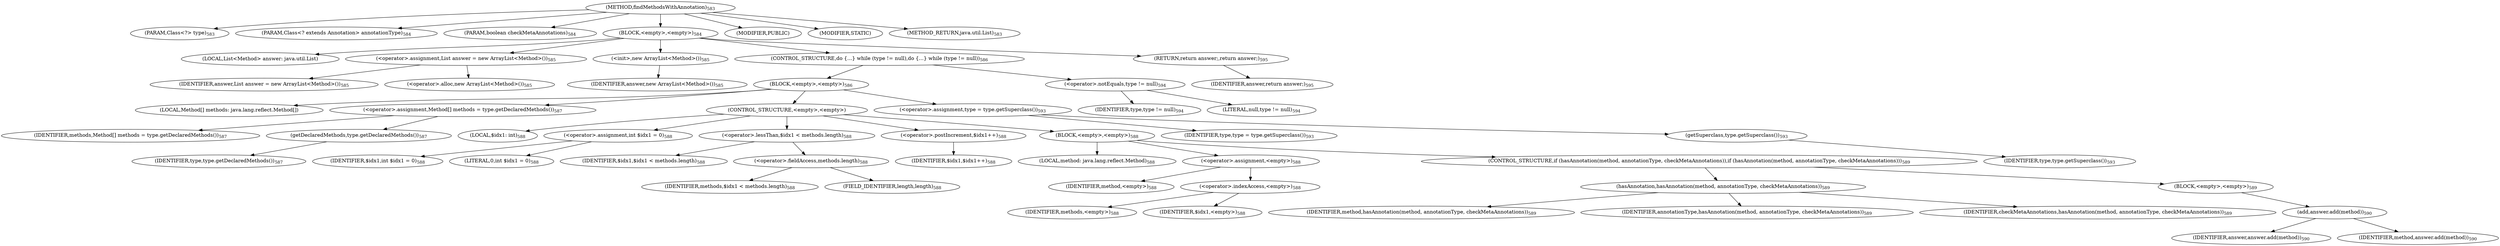 digraph "findMethodsWithAnnotation" {  
"1149" [label = <(METHOD,findMethodsWithAnnotation)<SUB>583</SUB>> ]
"1150" [label = <(PARAM,Class&lt;?&gt; type)<SUB>583</SUB>> ]
"1151" [label = <(PARAM,Class&lt;? extends Annotation&gt; annotationType)<SUB>584</SUB>> ]
"1152" [label = <(PARAM,boolean checkMetaAnnotations)<SUB>584</SUB>> ]
"1153" [label = <(BLOCK,&lt;empty&gt;,&lt;empty&gt;)<SUB>584</SUB>> ]
"6" [label = <(LOCAL,List&lt;Method&gt; answer: java.util.List)> ]
"1154" [label = <(&lt;operator&gt;.assignment,List answer = new ArrayList&lt;Method&gt;())<SUB>585</SUB>> ]
"1155" [label = <(IDENTIFIER,answer,List answer = new ArrayList&lt;Method&gt;())<SUB>585</SUB>> ]
"1156" [label = <(&lt;operator&gt;.alloc,new ArrayList&lt;Method&gt;())<SUB>585</SUB>> ]
"1157" [label = <(&lt;init&gt;,new ArrayList&lt;Method&gt;())<SUB>585</SUB>> ]
"5" [label = <(IDENTIFIER,answer,new ArrayList&lt;Method&gt;())<SUB>585</SUB>> ]
"1158" [label = <(CONTROL_STRUCTURE,do {...} while (type != null),do {...} while (type != null))<SUB>586</SUB>> ]
"1159" [label = <(BLOCK,&lt;empty&gt;,&lt;empty&gt;)<SUB>586</SUB>> ]
"1160" [label = <(LOCAL,Method[] methods: java.lang.reflect.Method[])> ]
"1161" [label = <(&lt;operator&gt;.assignment,Method[] methods = type.getDeclaredMethods())<SUB>587</SUB>> ]
"1162" [label = <(IDENTIFIER,methods,Method[] methods = type.getDeclaredMethods())<SUB>587</SUB>> ]
"1163" [label = <(getDeclaredMethods,type.getDeclaredMethods())<SUB>587</SUB>> ]
"1164" [label = <(IDENTIFIER,type,type.getDeclaredMethods())<SUB>587</SUB>> ]
"1165" [label = <(CONTROL_STRUCTURE,&lt;empty&gt;,&lt;empty&gt;)> ]
"1166" [label = <(LOCAL,$idx1: int)<SUB>588</SUB>> ]
"1167" [label = <(&lt;operator&gt;.assignment,int $idx1 = 0)<SUB>588</SUB>> ]
"1168" [label = <(IDENTIFIER,$idx1,int $idx1 = 0)<SUB>588</SUB>> ]
"1169" [label = <(LITERAL,0,int $idx1 = 0)<SUB>588</SUB>> ]
"1170" [label = <(&lt;operator&gt;.lessThan,$idx1 &lt; methods.length)<SUB>588</SUB>> ]
"1171" [label = <(IDENTIFIER,$idx1,$idx1 &lt; methods.length)<SUB>588</SUB>> ]
"1172" [label = <(&lt;operator&gt;.fieldAccess,methods.length)<SUB>588</SUB>> ]
"1173" [label = <(IDENTIFIER,methods,$idx1 &lt; methods.length)<SUB>588</SUB>> ]
"1174" [label = <(FIELD_IDENTIFIER,length,length)<SUB>588</SUB>> ]
"1175" [label = <(&lt;operator&gt;.postIncrement,$idx1++)<SUB>588</SUB>> ]
"1176" [label = <(IDENTIFIER,$idx1,$idx1++)<SUB>588</SUB>> ]
"1177" [label = <(BLOCK,&lt;empty&gt;,&lt;empty&gt;)<SUB>588</SUB>> ]
"1178" [label = <(LOCAL,method: java.lang.reflect.Method)<SUB>588</SUB>> ]
"1179" [label = <(&lt;operator&gt;.assignment,&lt;empty&gt;)<SUB>588</SUB>> ]
"1180" [label = <(IDENTIFIER,method,&lt;empty&gt;)<SUB>588</SUB>> ]
"1181" [label = <(&lt;operator&gt;.indexAccess,&lt;empty&gt;)<SUB>588</SUB>> ]
"1182" [label = <(IDENTIFIER,methods,&lt;empty&gt;)<SUB>588</SUB>> ]
"1183" [label = <(IDENTIFIER,$idx1,&lt;empty&gt;)<SUB>588</SUB>> ]
"1184" [label = <(CONTROL_STRUCTURE,if (hasAnnotation(method, annotationType, checkMetaAnnotations)),if (hasAnnotation(method, annotationType, checkMetaAnnotations)))<SUB>589</SUB>> ]
"1185" [label = <(hasAnnotation,hasAnnotation(method, annotationType, checkMetaAnnotations))<SUB>589</SUB>> ]
"1186" [label = <(IDENTIFIER,method,hasAnnotation(method, annotationType, checkMetaAnnotations))<SUB>589</SUB>> ]
"1187" [label = <(IDENTIFIER,annotationType,hasAnnotation(method, annotationType, checkMetaAnnotations))<SUB>589</SUB>> ]
"1188" [label = <(IDENTIFIER,checkMetaAnnotations,hasAnnotation(method, annotationType, checkMetaAnnotations))<SUB>589</SUB>> ]
"1189" [label = <(BLOCK,&lt;empty&gt;,&lt;empty&gt;)<SUB>589</SUB>> ]
"1190" [label = <(add,answer.add(method))<SUB>590</SUB>> ]
"1191" [label = <(IDENTIFIER,answer,answer.add(method))<SUB>590</SUB>> ]
"1192" [label = <(IDENTIFIER,method,answer.add(method))<SUB>590</SUB>> ]
"1193" [label = <(&lt;operator&gt;.assignment,type = type.getSuperclass())<SUB>593</SUB>> ]
"1194" [label = <(IDENTIFIER,type,type = type.getSuperclass())<SUB>593</SUB>> ]
"1195" [label = <(getSuperclass,type.getSuperclass())<SUB>593</SUB>> ]
"1196" [label = <(IDENTIFIER,type,type.getSuperclass())<SUB>593</SUB>> ]
"1197" [label = <(&lt;operator&gt;.notEquals,type != null)<SUB>594</SUB>> ]
"1198" [label = <(IDENTIFIER,type,type != null)<SUB>594</SUB>> ]
"1199" [label = <(LITERAL,null,type != null)<SUB>594</SUB>> ]
"1200" [label = <(RETURN,return answer;,return answer;)<SUB>595</SUB>> ]
"1201" [label = <(IDENTIFIER,answer,return answer;)<SUB>595</SUB>> ]
"1202" [label = <(MODIFIER,PUBLIC)> ]
"1203" [label = <(MODIFIER,STATIC)> ]
"1204" [label = <(METHOD_RETURN,java.util.List)<SUB>583</SUB>> ]
  "1149" -> "1150" 
  "1149" -> "1151" 
  "1149" -> "1152" 
  "1149" -> "1153" 
  "1149" -> "1202" 
  "1149" -> "1203" 
  "1149" -> "1204" 
  "1153" -> "6" 
  "1153" -> "1154" 
  "1153" -> "1157" 
  "1153" -> "1158" 
  "1153" -> "1200" 
  "1154" -> "1155" 
  "1154" -> "1156" 
  "1157" -> "5" 
  "1158" -> "1159" 
  "1158" -> "1197" 
  "1159" -> "1160" 
  "1159" -> "1161" 
  "1159" -> "1165" 
  "1159" -> "1193" 
  "1161" -> "1162" 
  "1161" -> "1163" 
  "1163" -> "1164" 
  "1165" -> "1166" 
  "1165" -> "1167" 
  "1165" -> "1170" 
  "1165" -> "1175" 
  "1165" -> "1177" 
  "1167" -> "1168" 
  "1167" -> "1169" 
  "1170" -> "1171" 
  "1170" -> "1172" 
  "1172" -> "1173" 
  "1172" -> "1174" 
  "1175" -> "1176" 
  "1177" -> "1178" 
  "1177" -> "1179" 
  "1177" -> "1184" 
  "1179" -> "1180" 
  "1179" -> "1181" 
  "1181" -> "1182" 
  "1181" -> "1183" 
  "1184" -> "1185" 
  "1184" -> "1189" 
  "1185" -> "1186" 
  "1185" -> "1187" 
  "1185" -> "1188" 
  "1189" -> "1190" 
  "1190" -> "1191" 
  "1190" -> "1192" 
  "1193" -> "1194" 
  "1193" -> "1195" 
  "1195" -> "1196" 
  "1197" -> "1198" 
  "1197" -> "1199" 
  "1200" -> "1201" 
}
